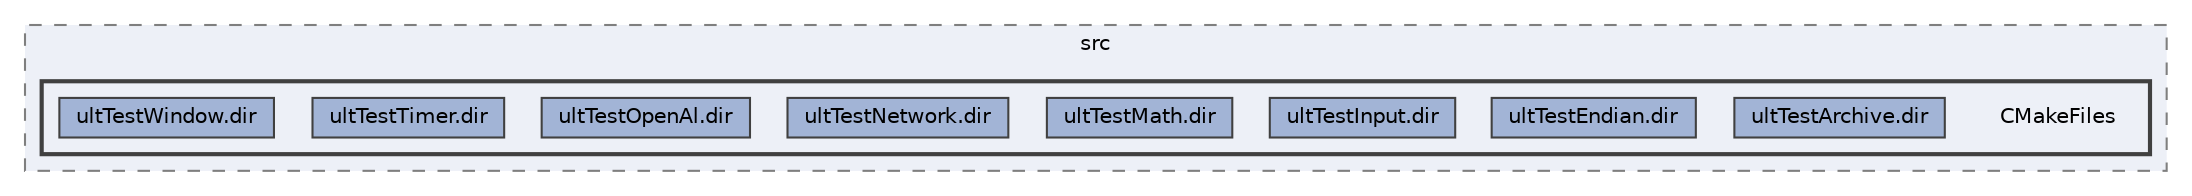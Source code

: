 digraph "linuxbuild/src/CMakeFiles"
{
 // LATEX_PDF_SIZE
  bgcolor="transparent";
  edge [fontname=Helvetica,fontsize=10,labelfontname=Helvetica,labelfontsize=10];
  node [fontname=Helvetica,fontsize=10,shape=box,height=0.2,width=0.4];
  compound=true
  subgraph clusterdir_b2cfba6d00d2e7ec44babfe2b6e5d895 {
    graph [ bgcolor="#edf0f7", pencolor="grey50", label="src", fontname=Helvetica,fontsize=10 style="filled,dashed", URL="dir_b2cfba6d00d2e7ec44babfe2b6e5d895.html",tooltip=""]
  subgraph clusterdir_ed05e26af7fc9b3490d8b64f831a2a99 {
    graph [ bgcolor="#edf0f7", pencolor="grey25", label="", fontname=Helvetica,fontsize=10 style="filled,bold", URL="dir_ed05e26af7fc9b3490d8b64f831a2a99.html",tooltip=""]
    dir_ed05e26af7fc9b3490d8b64f831a2a99 [shape=plaintext, label="CMakeFiles"];
  dir_5f4a1b3902e2cb3eae8c1bb26d0789ed [label="ultTestArchive.dir", fillcolor="#a2b4d6", color="grey25", style="filled", URL="dir_5f4a1b3902e2cb3eae8c1bb26d0789ed.html",tooltip=""];
  dir_ded6e7ecb37dfa84d0638e717db59425 [label="ultTestEndian.dir", fillcolor="#a2b4d6", color="grey25", style="filled", URL="dir_ded6e7ecb37dfa84d0638e717db59425.html",tooltip=""];
  dir_768e96edee9f8741ee377bfecb9fe8b2 [label="ultTestInput.dir", fillcolor="#a2b4d6", color="grey25", style="filled", URL="dir_768e96edee9f8741ee377bfecb9fe8b2.html",tooltip=""];
  dir_85966cf1595b9ad0f36d65205acbd957 [label="ultTestMath.dir", fillcolor="#a2b4d6", color="grey25", style="filled", URL="dir_85966cf1595b9ad0f36d65205acbd957.html",tooltip=""];
  dir_387b9c6059c0d6e47122440be5c20aa6 [label="ultTestNetwork.dir", fillcolor="#a2b4d6", color="grey25", style="filled", URL="dir_387b9c6059c0d6e47122440be5c20aa6.html",tooltip=""];
  dir_941537a80cf3ae75705003995390c0ca [label="ultTestOpenAl.dir", fillcolor="#a2b4d6", color="grey25", style="filled", URL="dir_941537a80cf3ae75705003995390c0ca.html",tooltip=""];
  dir_a82f180f488355418e958ae0ac9e25bc [label="ultTestTimer.dir", fillcolor="#a2b4d6", color="grey25", style="filled", URL="dir_a82f180f488355418e958ae0ac9e25bc.html",tooltip=""];
  dir_79e809215717cb16bf1157b0ab07731f [label="ultTestWindow.dir", fillcolor="#a2b4d6", color="grey25", style="filled", URL="dir_79e809215717cb16bf1157b0ab07731f.html",tooltip=""];
  }
  }
}
